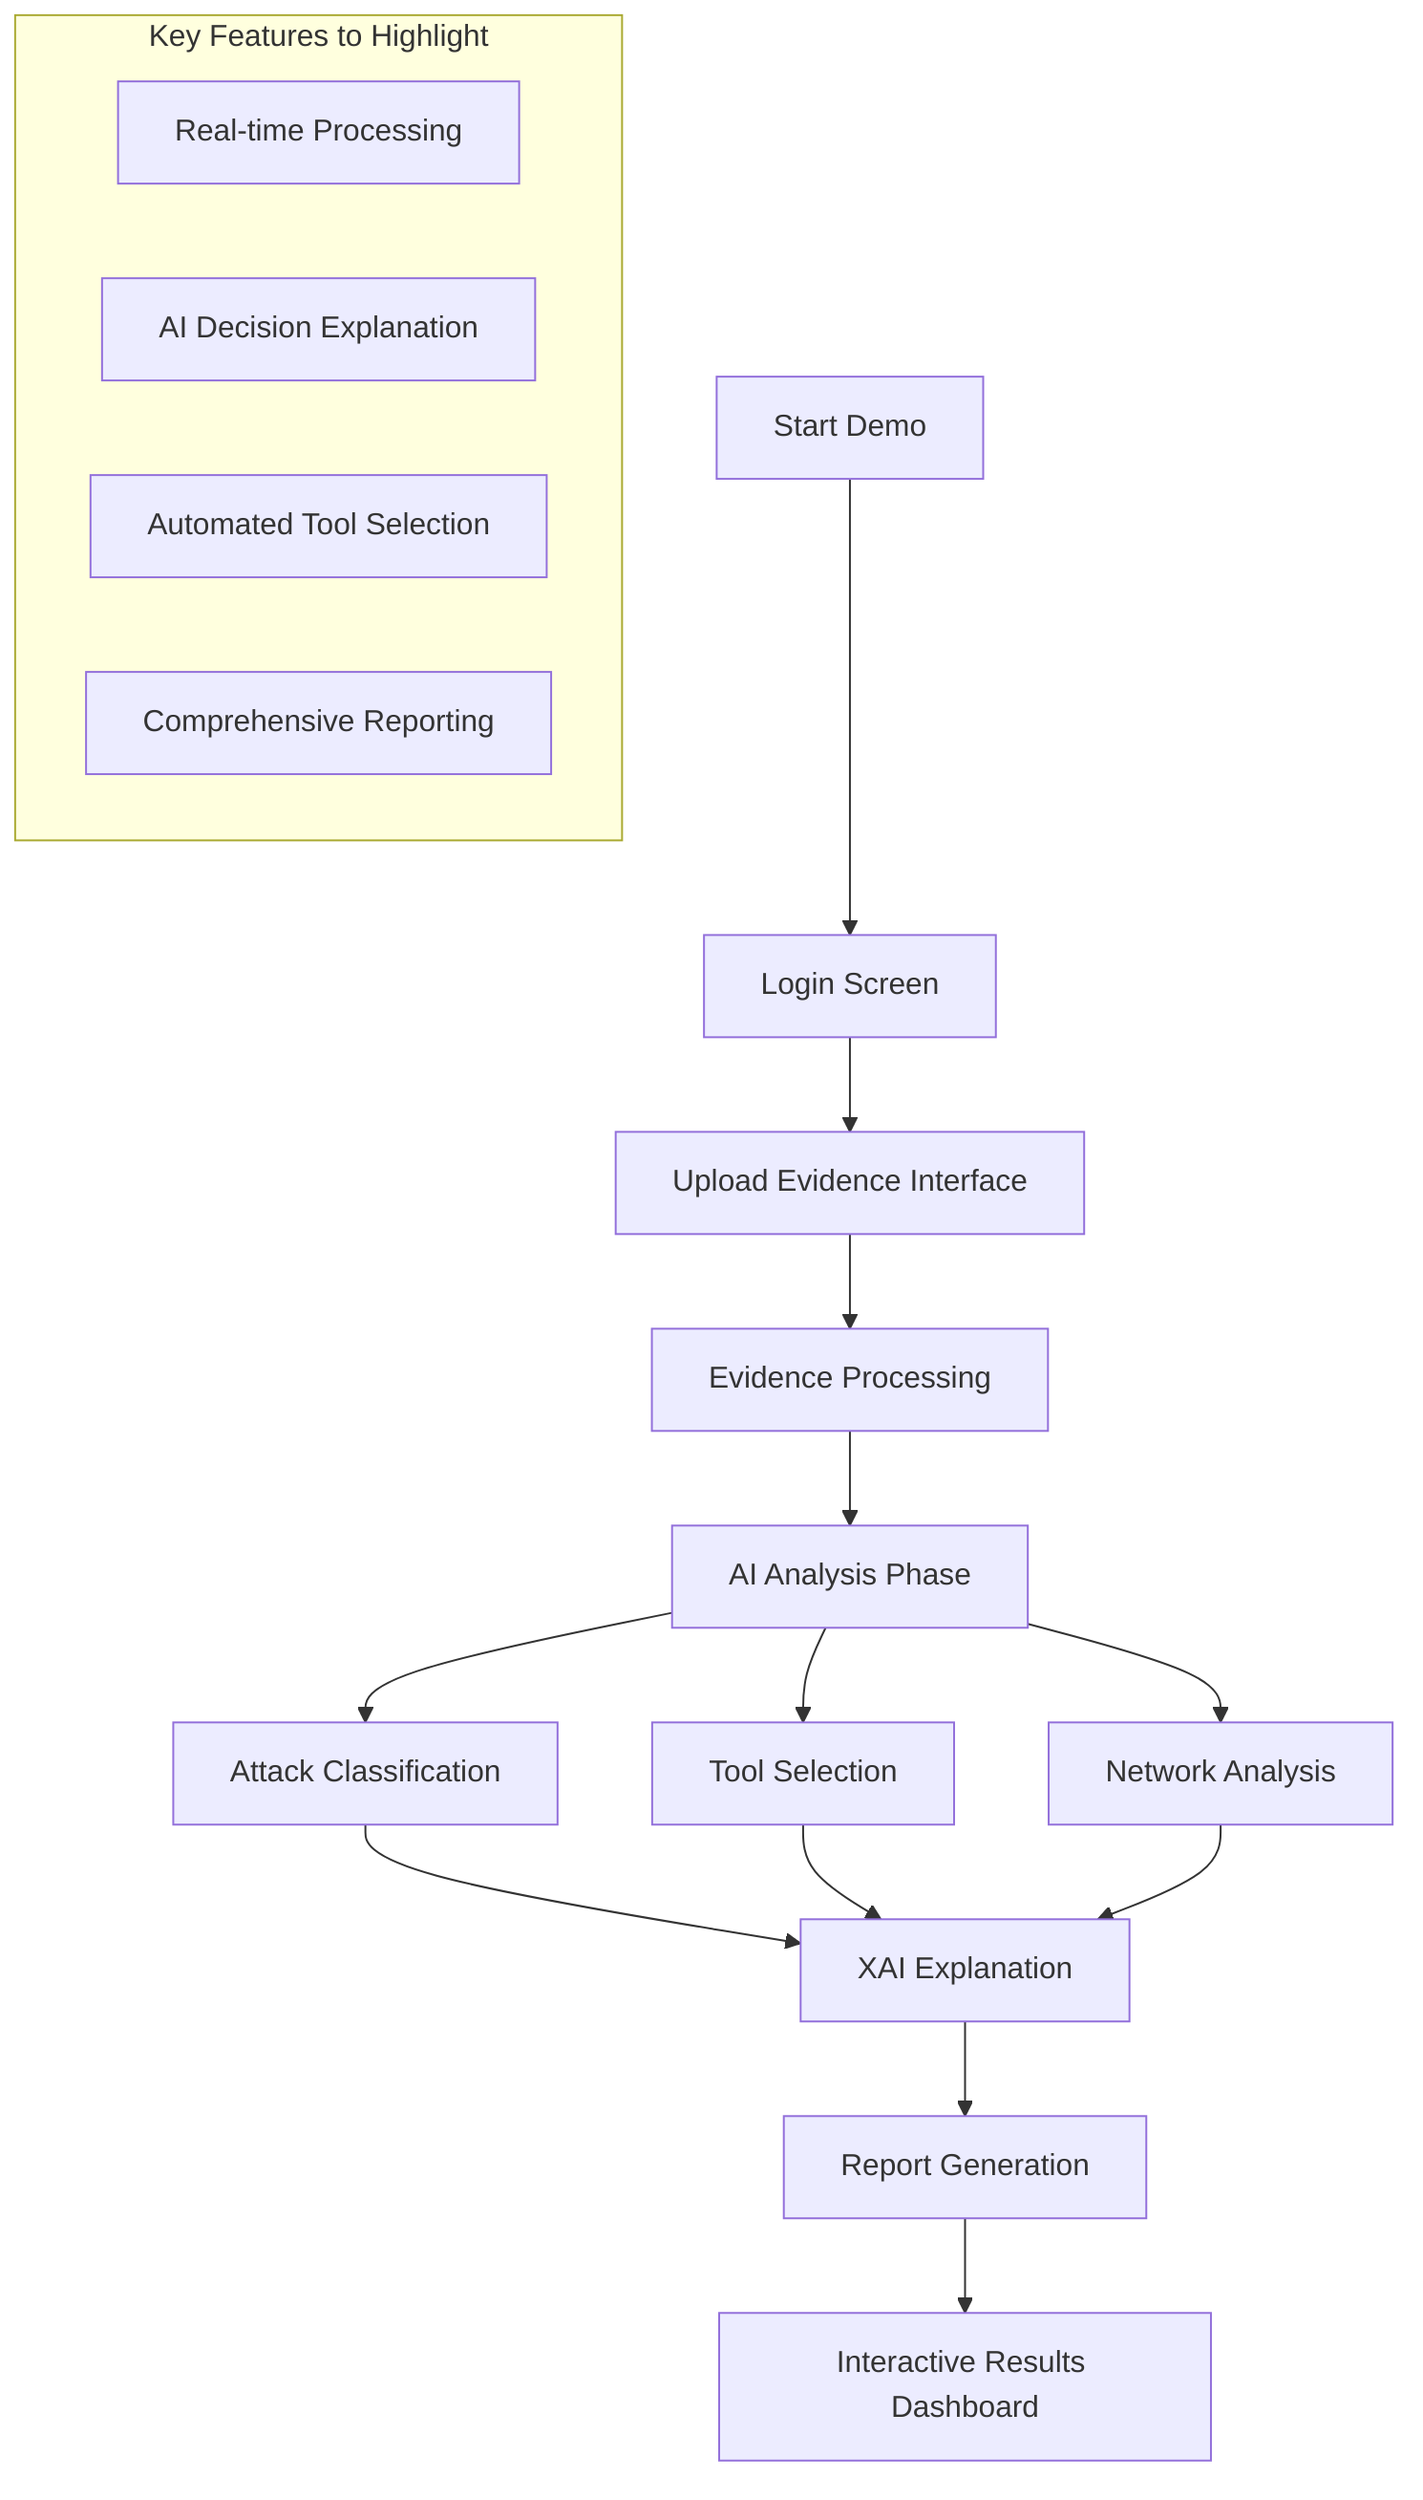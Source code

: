 flowchart TD
    A[Start Demo] --> B[Login Screen]
    B --> C[Upload Evidence Interface]
    C --> D[Evidence Processing]
    D --> E[AI Analysis Phase]
    
    E --> F[Attack Classification]
    E --> G[Tool Selection]
    E --> H[Network Analysis]
    
    F --> I[XAI Explanation]
    G --> I
    H --> I
    
    I --> J[Report Generation]
    J --> K[Interactive Results Dashboard]
    
    subgraph "Key Features to Highlight"
    L1[Real-time Processing]
    L2[AI Decision Explanation]
    L3[Automated Tool Selection]
    L4[Comprehensive Reporting]
    end